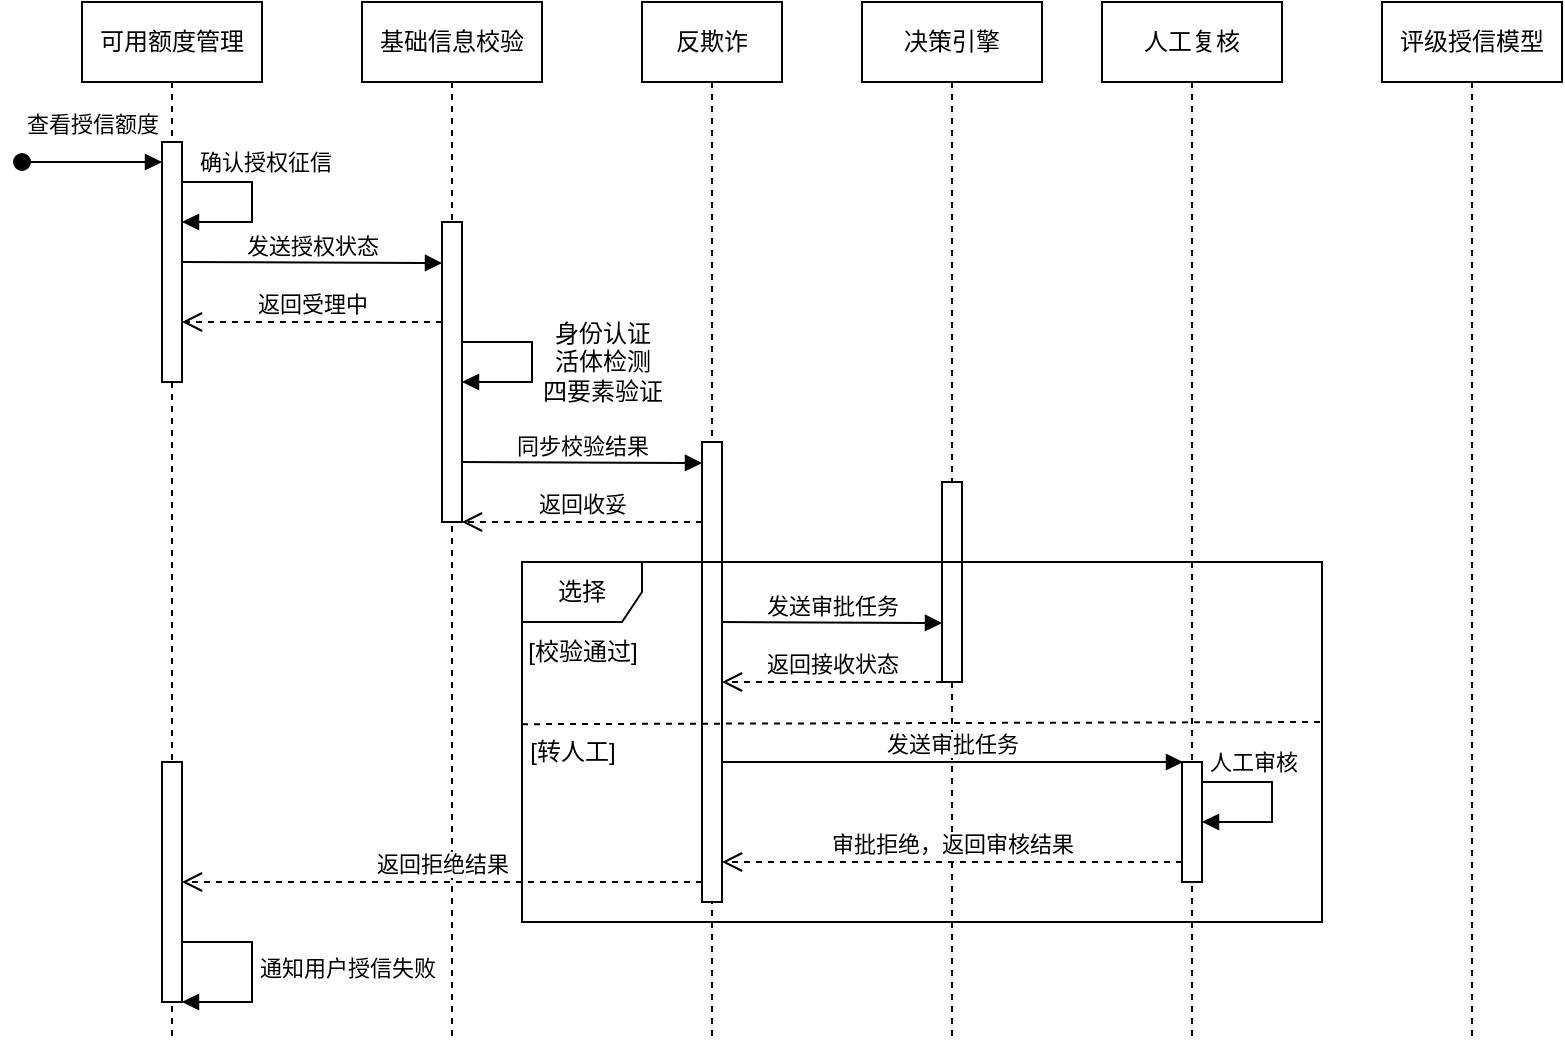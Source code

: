 <mxfile version="22.0.6" type="github">
  <diagram name="第 1 页" id="xwv31RPVGq02u_BUmo36">
    <mxGraphModel dx="1173" dy="772" grid="1" gridSize="10" guides="1" tooltips="1" connect="1" arrows="1" fold="1" page="1" pageScale="1" pageWidth="827" pageHeight="1169" math="0" shadow="0">
      <root>
        <mxCell id="0" />
        <mxCell id="1" parent="0" />
        <mxCell id="psqMjh_VG05WW_Cjcmjr-1" value="可用额度管理" style="shape=umlLifeline;perimeter=lifelinePerimeter;whiteSpace=wrap;html=1;container=1;dropTarget=0;collapsible=0;recursiveResize=0;outlineConnect=0;portConstraint=eastwest;newEdgeStyle={&quot;edgeStyle&quot;:&quot;elbowEdgeStyle&quot;,&quot;elbow&quot;:&quot;vertical&quot;,&quot;curved&quot;:0,&quot;rounded&quot;:0};" parent="1" vertex="1">
          <mxGeometry x="40" y="90" width="90" height="520" as="geometry" />
        </mxCell>
        <mxCell id="psqMjh_VG05WW_Cjcmjr-2" value="" style="html=1;points=[];perimeter=orthogonalPerimeter;outlineConnect=0;targetShapes=umlLifeline;portConstraint=eastwest;newEdgeStyle={&quot;edgeStyle&quot;:&quot;elbowEdgeStyle&quot;,&quot;elbow&quot;:&quot;vertical&quot;,&quot;curved&quot;:0,&quot;rounded&quot;:0};" parent="psqMjh_VG05WW_Cjcmjr-1" vertex="1">
          <mxGeometry x="40" y="70" width="10" height="120" as="geometry" />
        </mxCell>
        <mxCell id="psqMjh_VG05WW_Cjcmjr-3" value="确认授权征信" style="html=1;align=left;spacingLeft=2;endArrow=block;rounded=0;edgeStyle=orthogonalEdgeStyle;curved=0;rounded=0;" parent="psqMjh_VG05WW_Cjcmjr-1" source="psqMjh_VG05WW_Cjcmjr-2" target="psqMjh_VG05WW_Cjcmjr-2" edge="1">
          <mxGeometry x="-0.889" y="10" relative="1" as="geometry">
            <mxPoint x="60" y="90" as="sourcePoint" />
            <Array as="points">
              <mxPoint x="85" y="90" />
              <mxPoint x="85" y="110" />
            </Array>
            <mxPoint x="60" y="120" as="targetPoint" />
            <mxPoint as="offset" />
          </mxGeometry>
        </mxCell>
        <mxCell id="psqMjh_VG05WW_Cjcmjr-54" value="" style="html=1;points=[];perimeter=orthogonalPerimeter;outlineConnect=0;targetShapes=umlLifeline;portConstraint=eastwest;newEdgeStyle={&quot;edgeStyle&quot;:&quot;elbowEdgeStyle&quot;,&quot;elbow&quot;:&quot;vertical&quot;,&quot;curved&quot;:0,&quot;rounded&quot;:0};" parent="psqMjh_VG05WW_Cjcmjr-1" vertex="1">
          <mxGeometry x="40" y="380" width="10" height="120" as="geometry" />
        </mxCell>
        <mxCell id="psqMjh_VG05WW_Cjcmjr-56" value="通知用户授信失败" style="html=1;align=left;spacingLeft=2;endArrow=block;rounded=0;edgeStyle=orthogonalEdgeStyle;curved=0;rounded=0;" parent="psqMjh_VG05WW_Cjcmjr-1" target="psqMjh_VG05WW_Cjcmjr-54" edge="1">
          <mxGeometry x="-0.048" relative="1" as="geometry">
            <mxPoint x="50" y="470" as="sourcePoint" />
            <Array as="points">
              <mxPoint x="85" y="470" />
              <mxPoint x="85" y="500" />
            </Array>
            <mxPoint x="50" y="505" as="targetPoint" />
            <mxPoint as="offset" />
          </mxGeometry>
        </mxCell>
        <mxCell id="psqMjh_VG05WW_Cjcmjr-5" value="查看授信额度" style="html=1;verticalAlign=bottom;startArrow=oval;startFill=1;endArrow=block;startSize=8;edgeStyle=elbowEdgeStyle;elbow=vertical;curved=0;rounded=0;" parent="1" target="psqMjh_VG05WW_Cjcmjr-2" edge="1">
          <mxGeometry y="10" width="60" relative="1" as="geometry">
            <mxPoint x="10" y="170" as="sourcePoint" />
            <mxPoint x="90" y="170" as="targetPoint" />
            <mxPoint as="offset" />
          </mxGeometry>
        </mxCell>
        <mxCell id="psqMjh_VG05WW_Cjcmjr-6" value="基础信息校验" style="shape=umlLifeline;perimeter=lifelinePerimeter;whiteSpace=wrap;html=1;container=1;dropTarget=0;collapsible=0;recursiveResize=0;outlineConnect=0;portConstraint=eastwest;newEdgeStyle={&quot;edgeStyle&quot;:&quot;elbowEdgeStyle&quot;,&quot;elbow&quot;:&quot;vertical&quot;,&quot;curved&quot;:0,&quot;rounded&quot;:0};" parent="1" vertex="1">
          <mxGeometry x="180" y="90" width="90" height="520" as="geometry" />
        </mxCell>
        <mxCell id="psqMjh_VG05WW_Cjcmjr-7" value="" style="html=1;points=[];perimeter=orthogonalPerimeter;outlineConnect=0;targetShapes=umlLifeline;portConstraint=eastwest;newEdgeStyle={&quot;edgeStyle&quot;:&quot;elbowEdgeStyle&quot;,&quot;elbow&quot;:&quot;vertical&quot;,&quot;curved&quot;:0,&quot;rounded&quot;:0};" parent="psqMjh_VG05WW_Cjcmjr-6" vertex="1">
          <mxGeometry x="40" y="110" width="10" height="150" as="geometry" />
        </mxCell>
        <mxCell id="psqMjh_VG05WW_Cjcmjr-8" value="" style="html=1;align=left;spacingLeft=2;endArrow=block;rounded=0;edgeStyle=orthogonalEdgeStyle;curved=0;rounded=0;" parent="psqMjh_VG05WW_Cjcmjr-6" edge="1">
          <mxGeometry x="-0.889" y="10" relative="1" as="geometry">
            <mxPoint x="50" y="170" as="sourcePoint" />
            <Array as="points">
              <mxPoint x="85" y="170" />
              <mxPoint x="85" y="190" />
            </Array>
            <mxPoint x="50" y="190" as="targetPoint" />
            <mxPoint as="offset" />
          </mxGeometry>
        </mxCell>
        <mxCell id="psqMjh_VG05WW_Cjcmjr-9" value="发送授权状态" style="html=1;verticalAlign=bottom;endArrow=block;edgeStyle=elbowEdgeStyle;elbow=vertical;curved=0;rounded=0;" parent="1" edge="1">
          <mxGeometry width="80" relative="1" as="geometry">
            <mxPoint x="90" y="220" as="sourcePoint" />
            <mxPoint x="220" y="220.5" as="targetPoint" />
            <mxPoint as="offset" />
          </mxGeometry>
        </mxCell>
        <mxCell id="psqMjh_VG05WW_Cjcmjr-10" value="返回受理中" style="html=1;verticalAlign=bottom;endArrow=open;dashed=1;endSize=8;edgeStyle=elbowEdgeStyle;elbow=vertical;curved=0;rounded=0;" parent="1" edge="1">
          <mxGeometry relative="1" as="geometry">
            <mxPoint x="220" y="250" as="sourcePoint" />
            <mxPoint x="90" y="250" as="targetPoint" />
          </mxGeometry>
        </mxCell>
        <mxCell id="psqMjh_VG05WW_Cjcmjr-11" value="反欺诈" style="shape=umlLifeline;perimeter=lifelinePerimeter;whiteSpace=wrap;html=1;container=1;dropTarget=0;collapsible=0;recursiveResize=0;outlineConnect=0;portConstraint=eastwest;newEdgeStyle={&quot;edgeStyle&quot;:&quot;elbowEdgeStyle&quot;,&quot;elbow&quot;:&quot;vertical&quot;,&quot;curved&quot;:0,&quot;rounded&quot;:0};" parent="1" vertex="1">
          <mxGeometry x="320" y="90" width="70" height="520" as="geometry" />
        </mxCell>
        <mxCell id="psqMjh_VG05WW_Cjcmjr-12" value="" style="html=1;points=[];perimeter=orthogonalPerimeter;outlineConnect=0;targetShapes=umlLifeline;portConstraint=eastwest;newEdgeStyle={&quot;edgeStyle&quot;:&quot;elbowEdgeStyle&quot;,&quot;elbow&quot;:&quot;vertical&quot;,&quot;curved&quot;:0,&quot;rounded&quot;:0};" parent="psqMjh_VG05WW_Cjcmjr-11" vertex="1">
          <mxGeometry x="30" y="220" width="10" height="230" as="geometry" />
        </mxCell>
        <mxCell id="psqMjh_VG05WW_Cjcmjr-13" value="同步校验结果" style="html=1;verticalAlign=bottom;endArrow=block;edgeStyle=elbowEdgeStyle;elbow=vertical;curved=0;rounded=0;" parent="1" edge="1">
          <mxGeometry width="80" relative="1" as="geometry">
            <mxPoint x="230" y="320" as="sourcePoint" />
            <mxPoint x="350" y="321" as="targetPoint" />
            <mxPoint as="offset" />
          </mxGeometry>
        </mxCell>
        <mxCell id="psqMjh_VG05WW_Cjcmjr-14" value="返回收妥" style="html=1;verticalAlign=bottom;endArrow=open;dashed=1;endSize=8;edgeStyle=elbowEdgeStyle;elbow=vertical;curved=0;rounded=0;" parent="1" edge="1">
          <mxGeometry relative="1" as="geometry">
            <mxPoint x="350" y="350" as="sourcePoint" />
            <mxPoint x="230" y="350" as="targetPoint" />
          </mxGeometry>
        </mxCell>
        <mxCell id="psqMjh_VG05WW_Cjcmjr-15" value="决策引擎" style="shape=umlLifeline;perimeter=lifelinePerimeter;whiteSpace=wrap;html=1;container=1;dropTarget=0;collapsible=0;recursiveResize=0;outlineConnect=0;portConstraint=eastwest;newEdgeStyle={&quot;edgeStyle&quot;:&quot;elbowEdgeStyle&quot;,&quot;elbow&quot;:&quot;vertical&quot;,&quot;curved&quot;:0,&quot;rounded&quot;:0};" parent="1" vertex="1">
          <mxGeometry x="430" y="90" width="90" height="520" as="geometry" />
        </mxCell>
        <mxCell id="psqMjh_VG05WW_Cjcmjr-16" value="" style="html=1;points=[];perimeter=orthogonalPerimeter;outlineConnect=0;targetShapes=umlLifeline;portConstraint=eastwest;newEdgeStyle={&quot;edgeStyle&quot;:&quot;elbowEdgeStyle&quot;,&quot;elbow&quot;:&quot;vertical&quot;,&quot;curved&quot;:0,&quot;rounded&quot;:0};" parent="psqMjh_VG05WW_Cjcmjr-15" vertex="1">
          <mxGeometry x="40" y="240" width="10" height="100" as="geometry" />
        </mxCell>
        <mxCell id="psqMjh_VG05WW_Cjcmjr-19" value="人工复核" style="shape=umlLifeline;perimeter=lifelinePerimeter;whiteSpace=wrap;html=1;container=1;dropTarget=0;collapsible=0;recursiveResize=0;outlineConnect=0;portConstraint=eastwest;newEdgeStyle={&quot;edgeStyle&quot;:&quot;elbowEdgeStyle&quot;,&quot;elbow&quot;:&quot;vertical&quot;,&quot;curved&quot;:0,&quot;rounded&quot;:0};" parent="1" vertex="1">
          <mxGeometry x="550" y="90" width="90" height="520" as="geometry" />
        </mxCell>
        <mxCell id="psqMjh_VG05WW_Cjcmjr-20" value="" style="html=1;points=[];perimeter=orthogonalPerimeter;outlineConnect=0;targetShapes=umlLifeline;portConstraint=eastwest;newEdgeStyle={&quot;edgeStyle&quot;:&quot;elbowEdgeStyle&quot;,&quot;elbow&quot;:&quot;vertical&quot;,&quot;curved&quot;:0,&quot;rounded&quot;:0};" parent="psqMjh_VG05WW_Cjcmjr-19" vertex="1">
          <mxGeometry x="40" y="380" width="10" height="60" as="geometry" />
        </mxCell>
        <mxCell id="psqMjh_VG05WW_Cjcmjr-21" value="身份认证&lt;br&gt;活体检测&lt;br&gt;四要素验证&lt;br&gt;" style="text;html=1;align=center;verticalAlign=middle;resizable=0;points=[];autosize=1;strokeColor=none;fillColor=none;" parent="1" vertex="1">
          <mxGeometry x="260" y="240" width="80" height="60" as="geometry" />
        </mxCell>
        <mxCell id="psqMjh_VG05WW_Cjcmjr-22" value="选择" style="shape=umlFrame;whiteSpace=wrap;html=1;pointerEvents=0;" parent="1" vertex="1">
          <mxGeometry x="260" y="370" width="400" height="180" as="geometry" />
        </mxCell>
        <mxCell id="psqMjh_VG05WW_Cjcmjr-23" value="" style="endArrow=none;dashed=1;html=1;rounded=0;strokeWidth=1;" parent="1" edge="1">
          <mxGeometry width="50" height="50" relative="1" as="geometry">
            <mxPoint x="260" y="451.09" as="sourcePoint" />
            <mxPoint x="660" y="450" as="targetPoint" />
          </mxGeometry>
        </mxCell>
        <mxCell id="psqMjh_VG05WW_Cjcmjr-24" value="[校验通过]" style="text;html=1;align=center;verticalAlign=middle;resizable=0;points=[];autosize=1;strokeColor=none;fillColor=none;" parent="1" vertex="1">
          <mxGeometry x="250" y="400" width="80" height="30" as="geometry" />
        </mxCell>
        <mxCell id="psqMjh_VG05WW_Cjcmjr-25" value="[转人工]" style="text;html=1;align=center;verticalAlign=middle;resizable=0;points=[];autosize=1;strokeColor=none;fillColor=none;" parent="1" vertex="1">
          <mxGeometry x="250" y="450" width="70" height="30" as="geometry" />
        </mxCell>
        <mxCell id="psqMjh_VG05WW_Cjcmjr-26" value="发送审批任务" style="html=1;verticalAlign=bottom;endArrow=block;edgeStyle=elbowEdgeStyle;elbow=vertical;curved=0;rounded=0;" parent="1" edge="1">
          <mxGeometry width="80" relative="1" as="geometry">
            <mxPoint x="360" y="400" as="sourcePoint" />
            <mxPoint x="470" y="401" as="targetPoint" />
            <mxPoint as="offset" />
          </mxGeometry>
        </mxCell>
        <mxCell id="psqMjh_VG05WW_Cjcmjr-27" value="返回接收状态" style="html=1;verticalAlign=bottom;endArrow=open;dashed=1;endSize=8;edgeStyle=elbowEdgeStyle;elbow=vertical;curved=0;rounded=0;" parent="1" edge="1">
          <mxGeometry relative="1" as="geometry">
            <mxPoint x="470" y="430" as="sourcePoint" />
            <mxPoint x="360" y="430" as="targetPoint" />
          </mxGeometry>
        </mxCell>
        <mxCell id="psqMjh_VG05WW_Cjcmjr-28" value="发送审批任务" style="html=1;verticalAlign=bottom;endArrow=block;edgeStyle=elbowEdgeStyle;elbow=vertical;curved=0;rounded=0;" parent="1" edge="1">
          <mxGeometry width="80" relative="1" as="geometry">
            <mxPoint x="359.5" y="470" as="sourcePoint" />
            <mxPoint x="590.5" y="470" as="targetPoint" />
            <mxPoint as="offset" />
          </mxGeometry>
        </mxCell>
        <mxCell id="psqMjh_VG05WW_Cjcmjr-29" value="人工审核" style="html=1;align=left;spacingLeft=2;endArrow=block;rounded=0;edgeStyle=orthogonalEdgeStyle;curved=0;rounded=0;" parent="1" edge="1">
          <mxGeometry x="-1" y="10" relative="1" as="geometry">
            <mxPoint x="600" y="480" as="sourcePoint" />
            <Array as="points">
              <mxPoint x="635" y="480" />
              <mxPoint x="635" y="500" />
            </Array>
            <mxPoint x="600" y="500" as="targetPoint" />
            <mxPoint as="offset" />
          </mxGeometry>
        </mxCell>
        <mxCell id="psqMjh_VG05WW_Cjcmjr-30" value="审批拒绝，返回审核结果" style="html=1;verticalAlign=bottom;endArrow=open;dashed=1;endSize=8;edgeStyle=elbowEdgeStyle;elbow=vertical;curved=0;rounded=0;" parent="1" edge="1">
          <mxGeometry relative="1" as="geometry">
            <mxPoint x="590" y="520" as="sourcePoint" />
            <mxPoint x="360" y="520" as="targetPoint" />
          </mxGeometry>
        </mxCell>
        <mxCell id="psqMjh_VG05WW_Cjcmjr-38" value="评级授信模型" style="shape=umlLifeline;perimeter=lifelinePerimeter;whiteSpace=wrap;html=1;container=1;dropTarget=0;collapsible=0;recursiveResize=0;outlineConnect=0;portConstraint=eastwest;newEdgeStyle={&quot;edgeStyle&quot;:&quot;elbowEdgeStyle&quot;,&quot;elbow&quot;:&quot;vertical&quot;,&quot;curved&quot;:0,&quot;rounded&quot;:0};" parent="1" vertex="1">
          <mxGeometry x="690" y="90" width="90" height="520" as="geometry" />
        </mxCell>
        <mxCell id="psqMjh_VG05WW_Cjcmjr-55" value="返回拒绝结果" style="html=1;verticalAlign=bottom;endArrow=open;dashed=1;endSize=8;edgeStyle=elbowEdgeStyle;elbow=vertical;curved=0;rounded=0;" parent="1" source="psqMjh_VG05WW_Cjcmjr-12" edge="1">
          <mxGeometry relative="1" as="geometry">
            <mxPoint x="320" y="560" as="sourcePoint" />
            <mxPoint x="90" y="530" as="targetPoint" />
            <Array as="points">
              <mxPoint x="230" y="530" />
            </Array>
          </mxGeometry>
        </mxCell>
      </root>
    </mxGraphModel>
  </diagram>
</mxfile>
